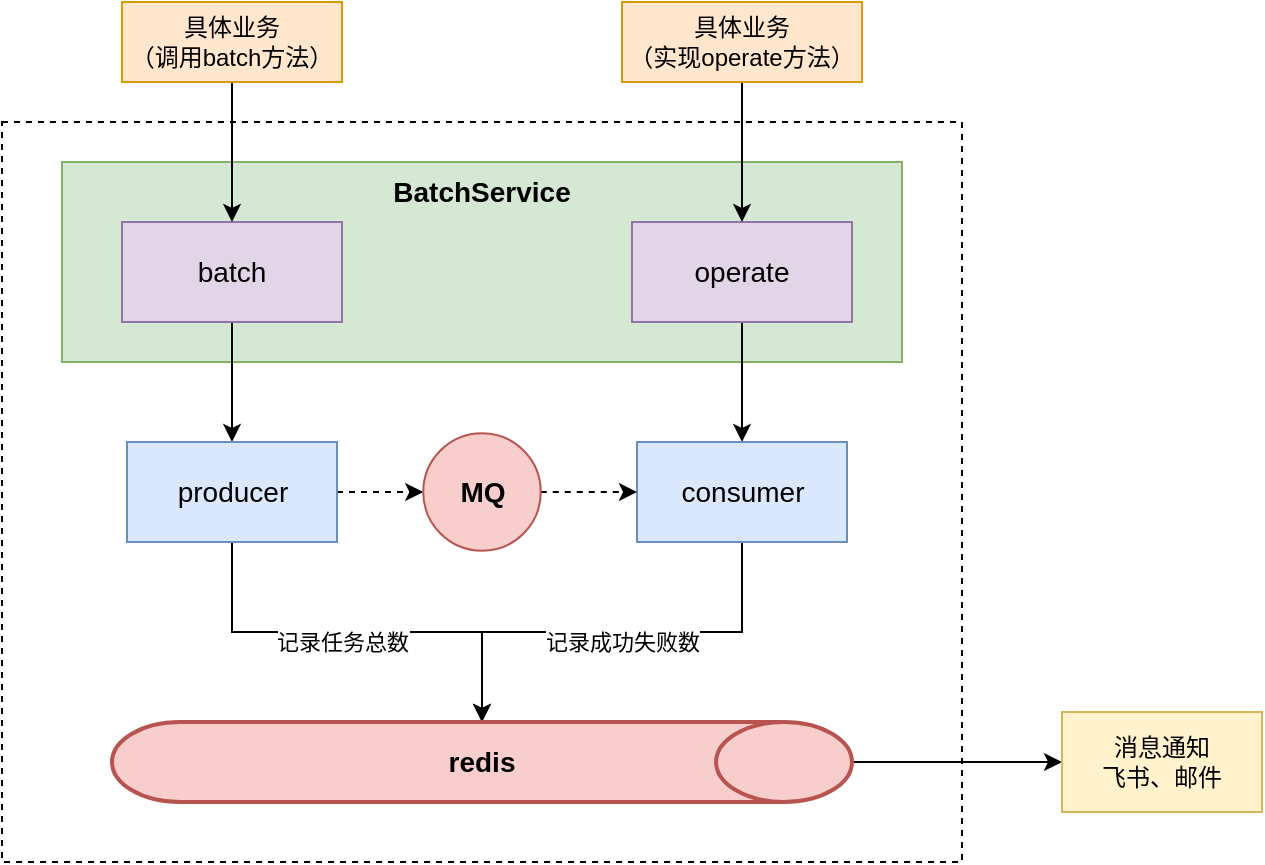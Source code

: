 <mxfile version="21.6.7" type="github">
  <diagram name="第 1 页" id="gX6E3SkBdXSs6gSl7hSy">
    <mxGraphModel dx="1050" dy="630" grid="1" gridSize="10" guides="1" tooltips="1" connect="1" arrows="1" fold="1" page="1" pageScale="1" pageWidth="827" pageHeight="1169" math="0" shadow="0">
      <root>
        <mxCell id="0" />
        <mxCell id="1" parent="0" />
        <mxCell id="tYzVT7cfikUMVf0TiaB3-19" value="" style="rounded=0;whiteSpace=wrap;html=1;dashed=1;" vertex="1" parent="1">
          <mxGeometry x="160" y="160" width="480" height="370" as="geometry" />
        </mxCell>
        <mxCell id="tYzVT7cfikUMVf0TiaB3-7" value="" style="rounded=0;whiteSpace=wrap;html=1;fillColor=#d5e8d4;strokeColor=#82b366;" vertex="1" parent="1">
          <mxGeometry x="190" y="180" width="420" height="100" as="geometry" />
        </mxCell>
        <mxCell id="tYzVT7cfikUMVf0TiaB3-13" style="edgeStyle=orthogonalEdgeStyle;rounded=0;orthogonalLoop=1;jettySize=auto;html=1;exitX=0.5;exitY=1;exitDx=0;exitDy=0;entryX=0.5;entryY=0;entryDx=0;entryDy=0;" edge="1" parent="1" source="tYzVT7cfikUMVf0TiaB3-1" target="tYzVT7cfikUMVf0TiaB3-3">
          <mxGeometry relative="1" as="geometry" />
        </mxCell>
        <mxCell id="tYzVT7cfikUMVf0TiaB3-1" value="&lt;font style=&quot;font-size: 14px;&quot;&gt;batch&lt;/font&gt;" style="rounded=0;whiteSpace=wrap;html=1;fillColor=#e1d5e7;strokeColor=#9673a6;" vertex="1" parent="1">
          <mxGeometry x="220" y="210" width="110" height="50" as="geometry" />
        </mxCell>
        <mxCell id="tYzVT7cfikUMVf0TiaB3-14" style="edgeStyle=orthogonalEdgeStyle;rounded=0;orthogonalLoop=1;jettySize=auto;html=1;exitX=0.5;exitY=1;exitDx=0;exitDy=0;entryX=0.5;entryY=0;entryDx=0;entryDy=0;" edge="1" parent="1" source="tYzVT7cfikUMVf0TiaB3-2" target="tYzVT7cfikUMVf0TiaB3-4">
          <mxGeometry relative="1" as="geometry" />
        </mxCell>
        <mxCell id="tYzVT7cfikUMVf0TiaB3-2" value="&lt;font style=&quot;font-size: 14px;&quot;&gt;operate&lt;/font&gt;" style="rounded=0;whiteSpace=wrap;html=1;fillColor=#e1d5e7;strokeColor=#9673a6;" vertex="1" parent="1">
          <mxGeometry x="475" y="210" width="110" height="50" as="geometry" />
        </mxCell>
        <mxCell id="tYzVT7cfikUMVf0TiaB3-15" style="edgeStyle=orthogonalEdgeStyle;rounded=0;orthogonalLoop=1;jettySize=auto;html=1;exitX=0.5;exitY=1;exitDx=0;exitDy=0;entryX=0.5;entryY=0;entryDx=0;entryDy=0;entryPerimeter=0;" edge="1" parent="1" source="tYzVT7cfikUMVf0TiaB3-3" target="tYzVT7cfikUMVf0TiaB3-6">
          <mxGeometry relative="1" as="geometry" />
        </mxCell>
        <mxCell id="tYzVT7cfikUMVf0TiaB3-17" value="记录任务总数" style="edgeLabel;html=1;align=center;verticalAlign=middle;resizable=0;points=[];" vertex="1" connectable="0" parent="tYzVT7cfikUMVf0TiaB3-15">
          <mxGeometry x="-0.201" y="-3" relative="1" as="geometry">
            <mxPoint x="14" y="2" as="offset" />
          </mxGeometry>
        </mxCell>
        <mxCell id="tYzVT7cfikUMVf0TiaB3-24" style="edgeStyle=orthogonalEdgeStyle;rounded=0;orthogonalLoop=1;jettySize=auto;html=1;exitX=1;exitY=0.5;exitDx=0;exitDy=0;dashed=1;" edge="1" parent="1" source="tYzVT7cfikUMVf0TiaB3-3" target="tYzVT7cfikUMVf0TiaB3-5">
          <mxGeometry relative="1" as="geometry" />
        </mxCell>
        <mxCell id="tYzVT7cfikUMVf0TiaB3-3" value="&lt;font style=&quot;font-size: 14px;&quot;&gt;producer&lt;/font&gt;" style="rounded=0;whiteSpace=wrap;html=1;fillColor=#dae8fc;strokeColor=#6c8ebf;" vertex="1" parent="1">
          <mxGeometry x="222.5" y="320" width="105" height="50" as="geometry" />
        </mxCell>
        <mxCell id="tYzVT7cfikUMVf0TiaB3-16" style="edgeStyle=orthogonalEdgeStyle;rounded=0;orthogonalLoop=1;jettySize=auto;html=1;exitX=0.5;exitY=1;exitDx=0;exitDy=0;entryX=0.5;entryY=0;entryDx=0;entryDy=0;entryPerimeter=0;" edge="1" parent="1" source="tYzVT7cfikUMVf0TiaB3-4" target="tYzVT7cfikUMVf0TiaB3-6">
          <mxGeometry relative="1" as="geometry" />
        </mxCell>
        <mxCell id="tYzVT7cfikUMVf0TiaB3-18" value="记录成功失败数" style="edgeLabel;html=1;align=center;verticalAlign=middle;resizable=0;points=[];" vertex="1" connectable="0" parent="tYzVT7cfikUMVf0TiaB3-16">
          <mxGeometry x="-0.017" y="1" relative="1" as="geometry">
            <mxPoint x="3" y="4" as="offset" />
          </mxGeometry>
        </mxCell>
        <mxCell id="tYzVT7cfikUMVf0TiaB3-4" value="&lt;font style=&quot;font-size: 14px;&quot;&gt;consumer&lt;/font&gt;" style="rounded=0;whiteSpace=wrap;html=1;fillColor=#dae8fc;strokeColor=#6c8ebf;" vertex="1" parent="1">
          <mxGeometry x="477.5" y="320" width="105" height="50" as="geometry" />
        </mxCell>
        <mxCell id="tYzVT7cfikUMVf0TiaB3-26" style="edgeStyle=orthogonalEdgeStyle;rounded=0;orthogonalLoop=1;jettySize=auto;html=1;exitX=1;exitY=0.5;exitDx=0;exitDy=0;dashed=1;" edge="1" parent="1" source="tYzVT7cfikUMVf0TiaB3-5" target="tYzVT7cfikUMVf0TiaB3-4">
          <mxGeometry relative="1" as="geometry" />
        </mxCell>
        <mxCell id="tYzVT7cfikUMVf0TiaB3-5" value="&lt;b&gt;&lt;font style=&quot;font-size: 14px;&quot;&gt;MQ&lt;/font&gt;&lt;/b&gt;" style="ellipse;whiteSpace=wrap;html=1;aspect=fixed;fillColor=#f8cecc;strokeColor=#b85450;" vertex="1" parent="1">
          <mxGeometry x="370.63" y="315.63" width="58.75" height="58.75" as="geometry" />
        </mxCell>
        <mxCell id="tYzVT7cfikUMVf0TiaB3-22" style="edgeStyle=orthogonalEdgeStyle;rounded=0;orthogonalLoop=1;jettySize=auto;html=1;exitX=1;exitY=0.5;exitDx=0;exitDy=0;exitPerimeter=0;entryX=0;entryY=0.5;entryDx=0;entryDy=0;" edge="1" parent="1" source="tYzVT7cfikUMVf0TiaB3-6" target="tYzVT7cfikUMVf0TiaB3-21">
          <mxGeometry relative="1" as="geometry" />
        </mxCell>
        <mxCell id="tYzVT7cfikUMVf0TiaB3-6" value="&lt;b&gt;&lt;font style=&quot;font-size: 14px;&quot;&gt;redis&lt;/font&gt;&lt;/b&gt;" style="strokeWidth=2;html=1;shape=mxgraph.flowchart.direct_data;whiteSpace=wrap;fillColor=#f8cecc;strokeColor=#b85450;" vertex="1" parent="1">
          <mxGeometry x="215" y="460" width="370" height="40" as="geometry" />
        </mxCell>
        <mxCell id="tYzVT7cfikUMVf0TiaB3-8" value="&lt;b&gt;&lt;font style=&quot;font-size: 14px;&quot;&gt;BatchService&lt;/font&gt;&lt;/b&gt;" style="text;html=1;strokeColor=none;fillColor=none;align=center;verticalAlign=middle;whiteSpace=wrap;rounded=0;" vertex="1" parent="1">
          <mxGeometry x="355" y="180" width="90" height="30" as="geometry" />
        </mxCell>
        <mxCell id="tYzVT7cfikUMVf0TiaB3-11" style="edgeStyle=orthogonalEdgeStyle;rounded=0;orthogonalLoop=1;jettySize=auto;html=1;exitX=0.5;exitY=1;exitDx=0;exitDy=0;" edge="1" parent="1" source="tYzVT7cfikUMVf0TiaB3-9" target="tYzVT7cfikUMVf0TiaB3-1">
          <mxGeometry relative="1" as="geometry" />
        </mxCell>
        <mxCell id="tYzVT7cfikUMVf0TiaB3-9" value="具体业务&lt;br&gt;（调用batch方法）" style="rounded=0;whiteSpace=wrap;html=1;fillColor=#ffe6cc;strokeColor=#d79b00;" vertex="1" parent="1">
          <mxGeometry x="220" y="100" width="110" height="40" as="geometry" />
        </mxCell>
        <mxCell id="tYzVT7cfikUMVf0TiaB3-12" style="edgeStyle=orthogonalEdgeStyle;rounded=0;orthogonalLoop=1;jettySize=auto;html=1;exitX=0.5;exitY=1;exitDx=0;exitDy=0;entryX=0.5;entryY=0;entryDx=0;entryDy=0;" edge="1" parent="1" source="tYzVT7cfikUMVf0TiaB3-10" target="tYzVT7cfikUMVf0TiaB3-2">
          <mxGeometry relative="1" as="geometry" />
        </mxCell>
        <mxCell id="tYzVT7cfikUMVf0TiaB3-10" value="具体业务&lt;br&gt;（实现operate方法）" style="rounded=0;whiteSpace=wrap;html=1;fillColor=#ffe6cc;strokeColor=#d79b00;" vertex="1" parent="1">
          <mxGeometry x="470" y="100" width="120" height="40" as="geometry" />
        </mxCell>
        <mxCell id="tYzVT7cfikUMVf0TiaB3-21" value="消息通知&lt;br&gt;飞书、邮件" style="rounded=0;whiteSpace=wrap;html=1;fillColor=#fff2cc;strokeColor=#d6b656;" vertex="1" parent="1">
          <mxGeometry x="690" y="455" width="100" height="50" as="geometry" />
        </mxCell>
      </root>
    </mxGraphModel>
  </diagram>
</mxfile>
